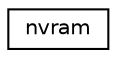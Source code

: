 digraph "Graphical Class Hierarchy"
{
 // LATEX_PDF_SIZE
  edge [fontname="Helvetica",fontsize="10",labelfontname="Helvetica",labelfontsize="10"];
  node [fontname="Helvetica",fontsize="10",shape=record];
  rankdir="LR";
  Node0 [label="nvram",height=0.2,width=0.4,color="black", fillcolor="white", style="filled",URL="$structnvram.html",tooltip="Device descriptor for generic NVRAM devices."];
}
